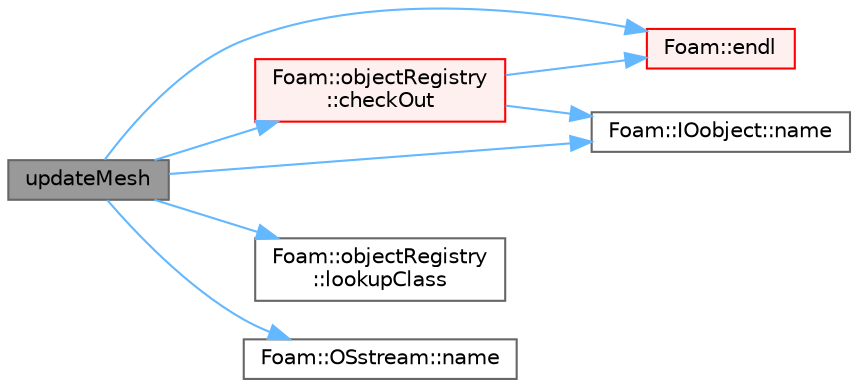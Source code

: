 digraph "updateMesh"
{
 // LATEX_PDF_SIZE
  bgcolor="transparent";
  edge [fontname=Helvetica,fontsize=10,labelfontname=Helvetica,labelfontsize=10];
  node [fontname=Helvetica,fontsize=10,shape=box,height=0.2,width=0.4];
  rankdir="LR";
  Node1 [id="Node000001",label="updateMesh",height=0.2,width=0.4,color="gray40", fillcolor="grey60", style="filled", fontcolor="black",tooltip=" "];
  Node1 -> Node2 [id="edge1_Node000001_Node000002",color="steelblue1",style="solid",tooltip=" "];
  Node2 [id="Node000002",label="Foam::objectRegistry\l::checkOut",height=0.2,width=0.4,color="red", fillcolor="#FFF0F0", style="filled",URL="$classFoam_1_1objectRegistry.html#ab612a4398c3fd9d26a969ae472018390",tooltip=" "];
  Node2 -> Node3 [id="edge2_Node000002_Node000003",color="steelblue1",style="solid",tooltip=" "];
  Node3 [id="Node000003",label="Foam::endl",height=0.2,width=0.4,color="red", fillcolor="#FFF0F0", style="filled",URL="$namespaceFoam.html#a7d5eca45a323264dc5fe811500ebda47",tooltip=" "];
  Node2 -> Node13 [id="edge3_Node000002_Node000013",color="steelblue1",style="solid",tooltip=" "];
  Node13 [id="Node000013",label="Foam::IOobject::name",height=0.2,width=0.4,color="grey40", fillcolor="white", style="filled",URL="$classFoam_1_1IOobject.html#a19bad5682ac7f021cc3a66fcfaa98c8e",tooltip=" "];
  Node1 -> Node3 [id="edge4_Node000001_Node000003",color="steelblue1",style="solid",tooltip=" "];
  Node1 -> Node15 [id="edge5_Node000001_Node000015",color="steelblue1",style="solid",tooltip=" "];
  Node15 [id="Node000015",label="Foam::objectRegistry\l::lookupClass",height=0.2,width=0.4,color="grey40", fillcolor="white", style="filled",URL="$classFoam_1_1objectRegistry.html#aaf6a0813f3f9c956a55392c42f4c8f64",tooltip=" "];
  Node1 -> Node16 [id="edge6_Node000001_Node000016",color="steelblue1",style="solid",tooltip=" "];
  Node16 [id="Node000016",label="Foam::OSstream::name",height=0.2,width=0.4,color="grey40", fillcolor="white", style="filled",URL="$classFoam_1_1OSstream.html#a48d778ecaf612e9ac27dd0440302cc38",tooltip=" "];
  Node1 -> Node13 [id="edge7_Node000001_Node000013",color="steelblue1",style="solid",tooltip=" "];
}
